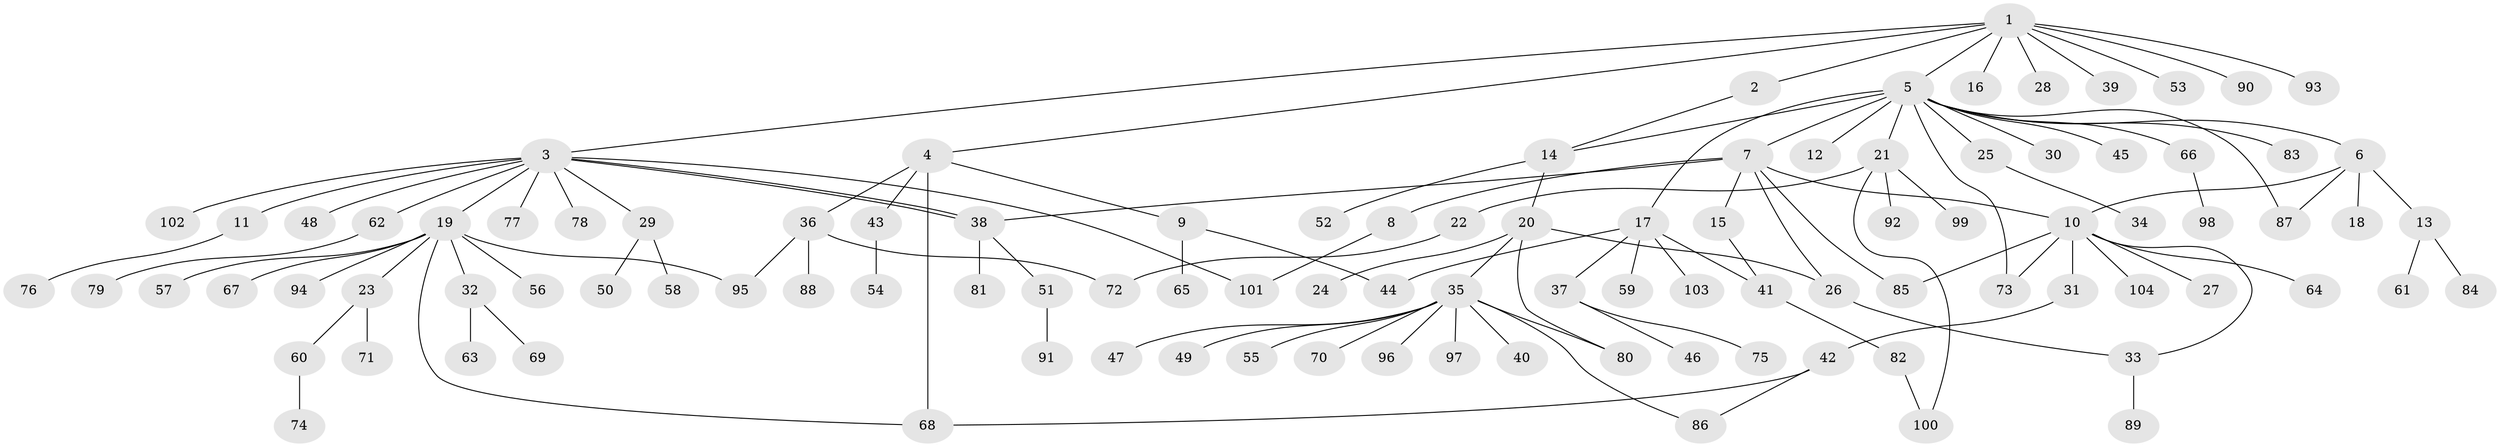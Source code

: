 // Generated by graph-tools (version 1.1) at 2025/11/02/27/25 16:11:15]
// undirected, 104 vertices, 122 edges
graph export_dot {
graph [start="1"]
  node [color=gray90,style=filled];
  1;
  2;
  3;
  4;
  5;
  6;
  7;
  8;
  9;
  10;
  11;
  12;
  13;
  14;
  15;
  16;
  17;
  18;
  19;
  20;
  21;
  22;
  23;
  24;
  25;
  26;
  27;
  28;
  29;
  30;
  31;
  32;
  33;
  34;
  35;
  36;
  37;
  38;
  39;
  40;
  41;
  42;
  43;
  44;
  45;
  46;
  47;
  48;
  49;
  50;
  51;
  52;
  53;
  54;
  55;
  56;
  57;
  58;
  59;
  60;
  61;
  62;
  63;
  64;
  65;
  66;
  67;
  68;
  69;
  70;
  71;
  72;
  73;
  74;
  75;
  76;
  77;
  78;
  79;
  80;
  81;
  82;
  83;
  84;
  85;
  86;
  87;
  88;
  89;
  90;
  91;
  92;
  93;
  94;
  95;
  96;
  97;
  98;
  99;
  100;
  101;
  102;
  103;
  104;
  1 -- 2;
  1 -- 3;
  1 -- 4;
  1 -- 5;
  1 -- 16;
  1 -- 28;
  1 -- 39;
  1 -- 53;
  1 -- 90;
  1 -- 93;
  2 -- 14;
  3 -- 11;
  3 -- 19;
  3 -- 29;
  3 -- 38;
  3 -- 38;
  3 -- 48;
  3 -- 62;
  3 -- 77;
  3 -- 78;
  3 -- 101;
  3 -- 102;
  4 -- 9;
  4 -- 36;
  4 -- 43;
  4 -- 68;
  5 -- 6;
  5 -- 7;
  5 -- 12;
  5 -- 14;
  5 -- 17;
  5 -- 21;
  5 -- 25;
  5 -- 30;
  5 -- 45;
  5 -- 66;
  5 -- 73;
  5 -- 83;
  5 -- 87;
  6 -- 10;
  6 -- 13;
  6 -- 18;
  6 -- 87;
  7 -- 8;
  7 -- 10;
  7 -- 15;
  7 -- 26;
  7 -- 38;
  7 -- 85;
  8 -- 101;
  9 -- 44;
  9 -- 65;
  10 -- 27;
  10 -- 31;
  10 -- 33;
  10 -- 64;
  10 -- 73;
  10 -- 85;
  10 -- 104;
  11 -- 76;
  13 -- 61;
  13 -- 84;
  14 -- 20;
  14 -- 52;
  15 -- 41;
  17 -- 37;
  17 -- 41;
  17 -- 44;
  17 -- 59;
  17 -- 103;
  19 -- 23;
  19 -- 32;
  19 -- 56;
  19 -- 57;
  19 -- 67;
  19 -- 68;
  19 -- 94;
  19 -- 95;
  20 -- 24;
  20 -- 26;
  20 -- 35;
  20 -- 80;
  21 -- 22;
  21 -- 92;
  21 -- 99;
  21 -- 100;
  22 -- 72;
  23 -- 60;
  23 -- 71;
  25 -- 34;
  26 -- 33;
  29 -- 50;
  29 -- 58;
  31 -- 42;
  32 -- 63;
  32 -- 69;
  33 -- 89;
  35 -- 40;
  35 -- 47;
  35 -- 49;
  35 -- 55;
  35 -- 70;
  35 -- 80;
  35 -- 86;
  35 -- 96;
  35 -- 97;
  36 -- 72;
  36 -- 88;
  36 -- 95;
  37 -- 46;
  37 -- 75;
  38 -- 51;
  38 -- 81;
  41 -- 82;
  42 -- 68;
  42 -- 86;
  43 -- 54;
  51 -- 91;
  60 -- 74;
  62 -- 79;
  66 -- 98;
  82 -- 100;
}
